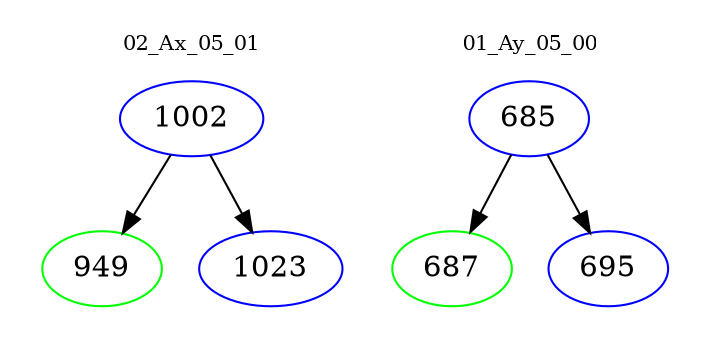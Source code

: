 digraph{
subgraph cluster_0 {
color = white
label = "02_Ax_05_01";
fontsize=10;
T0_1002 [label="1002", color="blue"]
T0_1002 -> T0_949 [color="black"]
T0_949 [label="949", color="green"]
T0_1002 -> T0_1023 [color="black"]
T0_1023 [label="1023", color="blue"]
}
subgraph cluster_1 {
color = white
label = "01_Ay_05_00";
fontsize=10;
T1_685 [label="685", color="blue"]
T1_685 -> T1_687 [color="black"]
T1_687 [label="687", color="green"]
T1_685 -> T1_695 [color="black"]
T1_695 [label="695", color="blue"]
}
}
